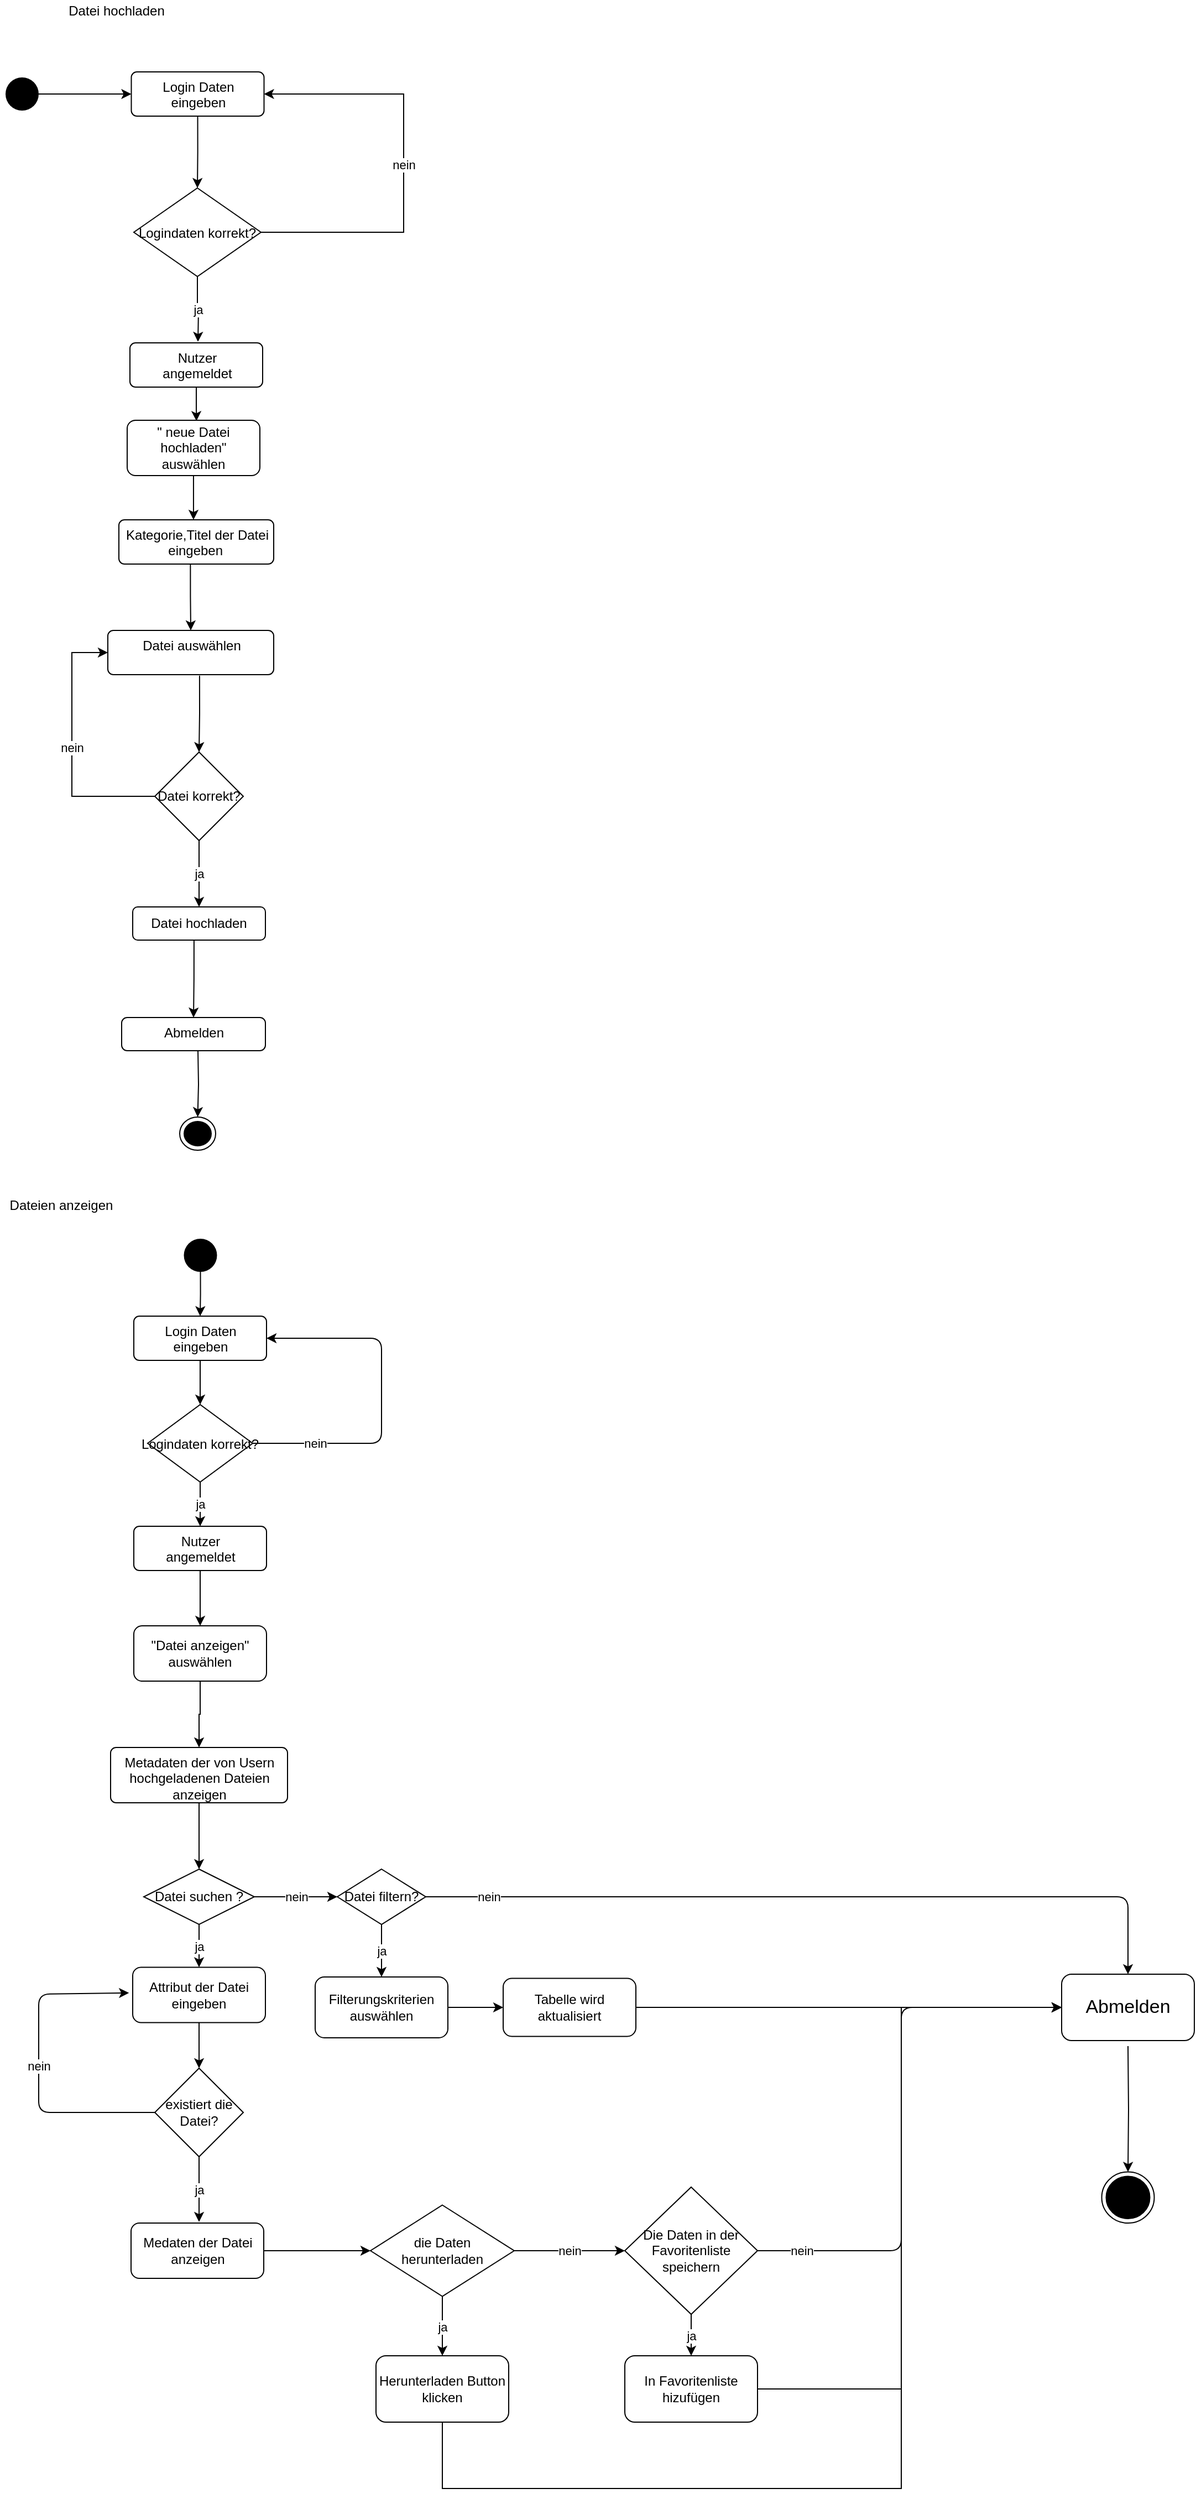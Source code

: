 <mxfile version="14.5.1" type="device"><diagram name="Page-1" id="0783ab3e-0a74-02c8-0abd-f7b4e66b4bec"><mxGraphModel dx="1024" dy="592" grid="1" gridSize="10" guides="1" tooltips="1" connect="1" arrows="1" fold="1" page="1" pageScale="1" pageWidth="850" pageHeight="1100" background="#ffffff" math="0" shadow="0"><root><mxCell id="0"/><mxCell id="1" parent="0"/><mxCell id="hPzzYrAb8E7ghjUKLBiH-5" value="" style="edgeStyle=orthogonalEdgeStyle;rounded=0;orthogonalLoop=1;jettySize=auto;html=1;" parent="1" source="hPzzYrAb8E7ghjUKLBiH-2" target="hPzzYrAb8E7ghjUKLBiH-3" edge="1"><mxGeometry relative="1" as="geometry"/></mxCell><mxCell id="hPzzYrAb8E7ghjUKLBiH-2" value="" style="ellipse;fillColor=#000000;strokeColor=none;" parent="1" vertex="1"><mxGeometry x="40" y="110" width="30" height="30" as="geometry"/></mxCell><mxCell id="hPzzYrAb8E7ghjUKLBiH-7" value="" style="edgeStyle=orthogonalEdgeStyle;rounded=0;orthogonalLoop=1;jettySize=auto;html=1;entryX=0.5;entryY=0;entryDx=0;entryDy=0;exitX=0.5;exitY=1;exitDx=0;exitDy=0;" parent="1" source="hPzzYrAb8E7ghjUKLBiH-3" target="hPzzYrAb8E7ghjUKLBiH-8" edge="1"><mxGeometry relative="1" as="geometry"><mxPoint x="260" y="180" as="targetPoint"/></mxGeometry></mxCell><mxCell id="hPzzYrAb8E7ghjUKLBiH-3" value="Login Daten &lt;br&gt;eingeben" style="html=1;align=center;verticalAlign=top;rounded=1;absoluteArcSize=1;arcSize=10;dashed=0;" parent="1" vertex="1"><mxGeometry x="153.75" y="105" width="120" height="40" as="geometry"/></mxCell><mxCell id="hPzzYrAb8E7ghjUKLBiH-21" value="ja" style="edgeStyle=orthogonalEdgeStyle;rounded=0;orthogonalLoop=1;jettySize=auto;html=1;" parent="1" source="hPzzYrAb8E7ghjUKLBiH-8" edge="1"><mxGeometry relative="1" as="geometry"><mxPoint x="214" y="349" as="targetPoint"/></mxGeometry></mxCell><mxCell id="hPzzYrAb8E7ghjUKLBiH-34" value="nein" style="edgeStyle=orthogonalEdgeStyle;rounded=0;orthogonalLoop=1;jettySize=auto;html=1;entryX=1;entryY=0.5;entryDx=0;entryDy=0;exitX=1;exitY=0.5;exitDx=0;exitDy=0;" parent="1" source="hPzzYrAb8E7ghjUKLBiH-8" target="hPzzYrAb8E7ghjUKLBiH-3" edge="1"><mxGeometry relative="1" as="geometry"><mxPoint x="400" y="120" as="targetPoint"/><Array as="points"><mxPoint x="400" y="250"/><mxPoint x="400" y="125"/></Array></mxGeometry></mxCell><mxCell id="hPzzYrAb8E7ghjUKLBiH-8" value="Logindaten korrekt?" style="rhombus;" parent="1" vertex="1"><mxGeometry x="156" y="210" width="115" height="80" as="geometry"/></mxCell><mxCell id="aOqFico7q1ccGF0r7xio-54" value="" style="edgeStyle=orthogonalEdgeStyle;rounded=0;orthogonalLoop=1;jettySize=auto;html=1;entryX=0.522;entryY=0.013;entryDx=0;entryDy=0;entryPerimeter=0;" parent="1" source="hPzzYrAb8E7ghjUKLBiH-11" target="aOqFico7q1ccGF0r7xio-53" edge="1"><mxGeometry relative="1" as="geometry"/></mxCell><mxCell id="hPzzYrAb8E7ghjUKLBiH-11" value="Nutzer &lt;br&gt;angemeldet" style="html=1;align=center;verticalAlign=top;rounded=1;absoluteArcSize=1;arcSize=10;dashed=0;" parent="1" vertex="1"><mxGeometry x="152.5" y="350" width="120" height="40" as="geometry"/></mxCell><mxCell id="hPzzYrAb8E7ghjUKLBiH-24" value="" style="edgeStyle=orthogonalEdgeStyle;rounded=0;orthogonalLoop=1;jettySize=auto;html=1;entryX=0.5;entryY=0;entryDx=0;entryDy=0;exitX=0.462;exitY=1.012;exitDx=0;exitDy=0;exitPerimeter=0;" parent="1" source="hPzzYrAb8E7ghjUKLBiH-14" target="hPzzYrAb8E7ghjUKLBiH-15" edge="1"><mxGeometry relative="1" as="geometry"><mxPoint x="220" y="710" as="targetPoint"/></mxGeometry></mxCell><mxCell id="hPzzYrAb8E7ghjUKLBiH-14" value="Kategorie,Titel der Datei&lt;br&gt;eingeben&amp;nbsp;" style="html=1;align=center;verticalAlign=top;rounded=1;absoluteArcSize=1;arcSize=10;dashed=0;" parent="1" vertex="1"><mxGeometry x="142.5" y="510" width="140" height="40" as="geometry"/></mxCell><mxCell id="aOqFico7q1ccGF0r7xio-44" value="" style="edgeStyle=orthogonalEdgeStyle;rounded=0;orthogonalLoop=1;jettySize=auto;html=1;exitX=0.553;exitY=1.022;exitDx=0;exitDy=0;exitPerimeter=0;" parent="1" source="hPzzYrAb8E7ghjUKLBiH-15" target="BYMB32LTLQM4GDu-llet-1" edge="1"><mxGeometry relative="1" as="geometry"/></mxCell><mxCell id="hPzzYrAb8E7ghjUKLBiH-15" value="Datei auswählen" style="html=1;align=center;verticalAlign=top;rounded=1;absoluteArcSize=1;arcSize=10;dashed=0;" parent="1" vertex="1"><mxGeometry x="132.5" y="610" width="150" height="40" as="geometry"/></mxCell><mxCell id="BYMB32LTLQM4GDu-llet-4" value="nein" style="edgeStyle=orthogonalEdgeStyle;rounded=0;orthogonalLoop=1;jettySize=auto;html=1;exitX=0;exitY=0.5;exitDx=0;exitDy=0;entryX=0;entryY=0.5;entryDx=0;entryDy=0;" parent="1" source="BYMB32LTLQM4GDu-llet-1" target="hPzzYrAb8E7ghjUKLBiH-15" edge="1"><mxGeometry relative="1" as="geometry"><Array as="points"><mxPoint x="100" y="760"/><mxPoint x="100" y="630"/></Array></mxGeometry></mxCell><mxCell id="BYMB32LTLQM4GDu-llet-1" value="Datei korrekt?" style="rhombus;whiteSpace=wrap;html=1;" parent="1" vertex="1"><mxGeometry x="175" y="720" width="80" height="80" as="geometry"/></mxCell><mxCell id="aOqFico7q1ccGF0r7xio-49" value="" style="edgeStyle=orthogonalEdgeStyle;rounded=0;orthogonalLoop=1;jettySize=auto;html=1;exitX=0.462;exitY=1.011;exitDx=0;exitDy=0;exitPerimeter=0;" parent="1" source="BYMB32LTLQM4GDu-llet-7" target="aOqFico7q1ccGF0r7xio-38" edge="1"><mxGeometry relative="1" as="geometry"/></mxCell><mxCell id="BYMB32LTLQM4GDu-llet-7" value="Datei hochladen" style="rounded=1;whiteSpace=wrap;html=1;" parent="1" vertex="1"><mxGeometry x="155" y="860" width="120" height="30" as="geometry"/></mxCell><mxCell id="aOqFico7q1ccGF0r7xio-48" value="" style="edgeStyle=orthogonalEdgeStyle;rounded=0;orthogonalLoop=1;jettySize=auto;html=1;" parent="1" target="aOqFico7q1ccGF0r7xio-39" edge="1"><mxGeometry relative="1" as="geometry"><mxPoint x="214" y="990" as="sourcePoint"/></mxGeometry></mxCell><mxCell id="aOqFico7q1ccGF0r7xio-38" value="Abmelden" style="html=1;align=center;verticalAlign=top;rounded=1;absoluteArcSize=1;arcSize=10;dashed=0;" parent="1" vertex="1"><mxGeometry x="145" y="960" width="130" height="30" as="geometry"/></mxCell><mxCell id="aOqFico7q1ccGF0r7xio-39" value="" style="ellipse;html=1;shape=endState;fillColor=#000000;strokeColor=#000000;" parent="1" vertex="1"><mxGeometry x="197.5" y="1050" width="32.5" height="30" as="geometry"/></mxCell><mxCell id="aOqFico7q1ccGF0r7xio-45" value="" style="endArrow=classic;html=1;exitX=0.5;exitY=1;exitDx=0;exitDy=0;entryX=0.5;entryY=0;entryDx=0;entryDy=0;" parent="1" source="BYMB32LTLQM4GDu-llet-1" target="BYMB32LTLQM4GDu-llet-7" edge="1"><mxGeometry relative="1" as="geometry"><mxPoint x="310" y="940" as="sourcePoint"/><mxPoint x="410" y="940" as="targetPoint"/><Array as="points"><mxPoint x="215" y="830"/></Array></mxGeometry></mxCell><mxCell id="aOqFico7q1ccGF0r7xio-46" value="ja" style="edgeLabel;resizable=0;html=1;align=center;verticalAlign=middle;" parent="aOqFico7q1ccGF0r7xio-45" connectable="0" vertex="1"><mxGeometry relative="1" as="geometry"/></mxCell><mxCell id="aOqFico7q1ccGF0r7xio-60" value="" style="edgeStyle=orthogonalEdgeStyle;rounded=0;orthogonalLoop=1;jettySize=auto;html=1;" parent="1" source="aOqFico7q1ccGF0r7xio-50" target="aOqFico7q1ccGF0r7xio-51" edge="1"><mxGeometry relative="1" as="geometry"/></mxCell><mxCell id="aOqFico7q1ccGF0r7xio-50" value="" style="ellipse;fillColor=#000000;strokeColor=none;" parent="1" vertex="1"><mxGeometry x="201.25" y="1160" width="30" height="30" as="geometry"/></mxCell><mxCell id="aOqFico7q1ccGF0r7xio-61" value="" style="edgeStyle=orthogonalEdgeStyle;rounded=0;orthogonalLoop=1;jettySize=auto;html=1;" parent="1" source="aOqFico7q1ccGF0r7xio-51" target="aOqFico7q1ccGF0r7xio-52" edge="1"><mxGeometry relative="1" as="geometry"/></mxCell><mxCell id="aOqFico7q1ccGF0r7xio-51" value="Login Daten &lt;br&gt;eingeben" style="html=1;align=center;verticalAlign=top;rounded=1;absoluteArcSize=1;arcSize=10;dashed=0;" parent="1" vertex="1"><mxGeometry x="156" y="1230" width="120" height="40" as="geometry"/></mxCell><mxCell id="aOqFico7q1ccGF0r7xio-52" value="Logindaten korrekt?" style="rhombus;" parent="1" vertex="1"><mxGeometry x="168.5" y="1310" width="95" height="70" as="geometry"/></mxCell><mxCell id="aOqFico7q1ccGF0r7xio-56" value="" style="edgeStyle=orthogonalEdgeStyle;rounded=0;orthogonalLoop=1;jettySize=auto;html=1;entryX=0.482;entryY=0;entryDx=0;entryDy=0;entryPerimeter=0;" parent="1" source="aOqFico7q1ccGF0r7xio-53" target="hPzzYrAb8E7ghjUKLBiH-14" edge="1"><mxGeometry relative="1" as="geometry"><mxPoint x="213" y="510" as="targetPoint"/></mxGeometry></mxCell><mxCell id="aOqFico7q1ccGF0r7xio-53" value="&quot; neue Datei hochladen&quot;&lt;br&gt;auswählen" style="rounded=1;whiteSpace=wrap;html=1;" parent="1" vertex="1"><mxGeometry x="150" y="420" width="120" height="50" as="geometry"/></mxCell><mxCell id="aOqFico7q1ccGF0r7xio-68" value="" style="edgeStyle=orthogonalEdgeStyle;rounded=0;orthogonalLoop=1;jettySize=auto;html=1;" parent="1" source="aOqFico7q1ccGF0r7xio-57" target="aOqFico7q1ccGF0r7xio-58" edge="1"><mxGeometry relative="1" as="geometry"/></mxCell><mxCell id="aOqFico7q1ccGF0r7xio-57" value="Nutzer &lt;br&gt;angemeldet" style="html=1;align=center;verticalAlign=top;rounded=1;absoluteArcSize=1;arcSize=10;dashed=0;" parent="1" vertex="1"><mxGeometry x="156" y="1420" width="120" height="40" as="geometry"/></mxCell><mxCell id="aOqFico7q1ccGF0r7xio-69" value="" style="edgeStyle=orthogonalEdgeStyle;rounded=0;orthogonalLoop=1;jettySize=auto;html=1;" parent="1" source="aOqFico7q1ccGF0r7xio-58" target="aOqFico7q1ccGF0r7xio-59" edge="1"><mxGeometry relative="1" as="geometry"/></mxCell><mxCell id="aOqFico7q1ccGF0r7xio-58" value="&quot;Datei anzeigen&quot;&lt;br&gt;auswählen" style="rounded=1;whiteSpace=wrap;html=1;" parent="1" vertex="1"><mxGeometry x="156" y="1510" width="120" height="50" as="geometry"/></mxCell><mxCell id="aOqFico7q1ccGF0r7xio-71" value="" style="edgeStyle=orthogonalEdgeStyle;rounded=0;orthogonalLoop=1;jettySize=auto;html=1;" parent="1" source="aOqFico7q1ccGF0r7xio-59" target="aOqFico7q1ccGF0r7xio-70" edge="1"><mxGeometry relative="1" as="geometry"/></mxCell><mxCell id="aOqFico7q1ccGF0r7xio-59" value="Metadaten der von Usern&lt;br&gt;hochgeladenen Dateien&lt;br&gt;anzeigen" style="html=1;align=center;verticalAlign=top;rounded=1;absoluteArcSize=1;arcSize=10;dashed=0;" parent="1" vertex="1"><mxGeometry x="135" y="1620" width="160" height="50" as="geometry"/></mxCell><mxCell id="aOqFico7q1ccGF0r7xio-62" value="" style="endArrow=classic;html=1;exitX=0.5;exitY=1;exitDx=0;exitDy=0;entryX=0.5;entryY=0;entryDx=0;entryDy=0;" parent="1" source="aOqFico7q1ccGF0r7xio-52" target="aOqFico7q1ccGF0r7xio-57" edge="1"><mxGeometry relative="1" as="geometry"><mxPoint x="330" y="1470" as="sourcePoint"/><mxPoint x="490" y="1470" as="targetPoint"/></mxGeometry></mxCell><mxCell id="aOqFico7q1ccGF0r7xio-63" value="ja" style="edgeLabel;resizable=0;html=1;align=center;verticalAlign=middle;" parent="aOqFico7q1ccGF0r7xio-62" connectable="0" vertex="1"><mxGeometry relative="1" as="geometry"/></mxCell><mxCell id="aOqFico7q1ccGF0r7xio-65" value="" style="endArrow=classic;html=1;entryX=1;entryY=0.5;entryDx=0;entryDy=0;exitX=1;exitY=0.5;exitDx=0;exitDy=0;" parent="1" target="aOqFico7q1ccGF0r7xio-51" edge="1" source="aOqFico7q1ccGF0r7xio-52"><mxGeometry relative="1" as="geometry"><mxPoint x="280" y="1430" as="sourcePoint"/><mxPoint x="390" y="1250" as="targetPoint"/><Array as="points"><mxPoint x="380" y="1345"/><mxPoint x="380" y="1250"/></Array></mxGeometry></mxCell><mxCell id="aOqFico7q1ccGF0r7xio-66" value="nein" style="edgeLabel;resizable=0;html=1;align=center;verticalAlign=middle;" parent="aOqFico7q1ccGF0r7xio-65" connectable="0" vertex="1"><mxGeometry relative="1" as="geometry"><mxPoint x="-60" y="41.12" as="offset"/></mxGeometry></mxCell><mxCell id="aOqFico7q1ccGF0r7xio-70" value="Datei suchen ?" style="rhombus;whiteSpace=wrap;html=1;" parent="1" vertex="1"><mxGeometry x="165" y="1730" width="100" height="50" as="geometry"/></mxCell><mxCell id="aOqFico7q1ccGF0r7xio-77" value="" style="edgeStyle=orthogonalEdgeStyle;rounded=0;orthogonalLoop=1;jettySize=auto;html=1;" parent="1" source="aOqFico7q1ccGF0r7xio-72" target="aOqFico7q1ccGF0r7xio-73" edge="1"><mxGeometry relative="1" as="geometry"/></mxCell><mxCell id="aOqFico7q1ccGF0r7xio-72" value="Attribut der Datei eingeben" style="rounded=1;whiteSpace=wrap;html=1;" parent="1" vertex="1"><mxGeometry x="155" y="1818.75" width="120" height="50" as="geometry"/></mxCell><mxCell id="aOqFico7q1ccGF0r7xio-73" value="existiert die Datei?" style="rhombus;whiteSpace=wrap;html=1;" parent="1" vertex="1"><mxGeometry x="175" y="1910" width="80" height="80" as="geometry"/></mxCell><mxCell id="aOqFico7q1ccGF0r7xio-74" value="" style="endArrow=classic;html=1;exitX=0.5;exitY=1;exitDx=0;exitDy=0;entryX=0.5;entryY=0;entryDx=0;entryDy=0;" parent="1" source="aOqFico7q1ccGF0r7xio-70" target="aOqFico7q1ccGF0r7xio-72" edge="1"><mxGeometry relative="1" as="geometry"><mxPoint x="330" y="1860" as="sourcePoint"/><mxPoint x="221" y="1818" as="targetPoint"/></mxGeometry></mxCell><mxCell id="aOqFico7q1ccGF0r7xio-75" value="ja" style="edgeLabel;resizable=0;html=1;align=center;verticalAlign=middle;" parent="aOqFico7q1ccGF0r7xio-74" connectable="0" vertex="1"><mxGeometry relative="1" as="geometry"/></mxCell><mxCell id="aOqFico7q1ccGF0r7xio-78" value="" style="endArrow=classic;html=1;exitX=0.5;exitY=1;exitDx=0;exitDy=0;" parent="1" source="aOqFico7q1ccGF0r7xio-73" edge="1"><mxGeometry relative="1" as="geometry"><mxPoint x="330" y="2060" as="sourcePoint"/><mxPoint x="215" y="2049" as="targetPoint"/><Array as="points"/></mxGeometry></mxCell><mxCell id="aOqFico7q1ccGF0r7xio-79" value="ja" style="edgeLabel;resizable=0;html=1;align=center;verticalAlign=middle;" parent="aOqFico7q1ccGF0r7xio-78" connectable="0" vertex="1"><mxGeometry relative="1" as="geometry"/></mxCell><mxCell id="yEHwXGjn2e_AbhbyDurG-6" style="edgeStyle=orthogonalEdgeStyle;rounded=0;orthogonalLoop=1;jettySize=auto;html=1;" parent="1" source="aOqFico7q1ccGF0r7xio-81" edge="1"><mxGeometry relative="1" as="geometry"><mxPoint x="370" y="2075" as="targetPoint"/></mxGeometry></mxCell><mxCell id="aOqFico7q1ccGF0r7xio-81" value="Medaten der Datei anzeigen" style="rounded=1;whiteSpace=wrap;html=1;" parent="1" vertex="1"><mxGeometry x="153.5" y="2050" width="120" height="50" as="geometry"/></mxCell><mxCell id="aOqFico7q1ccGF0r7xio-82" value="" style="endArrow=classic;html=1;exitX=0;exitY=0.5;exitDx=0;exitDy=0;entryX=-0.028;entryY=0.463;entryDx=0;entryDy=0;entryPerimeter=0;" parent="1" source="aOqFico7q1ccGF0r7xio-73" target="aOqFico7q1ccGF0r7xio-72" edge="1"><mxGeometry relative="1" as="geometry"><mxPoint x="360" y="2050" as="sourcePoint"/><mxPoint x="270" y="1840" as="targetPoint"/><Array as="points"><mxPoint x="70" y="1950"/><mxPoint x="70" y="1900"/><mxPoint x="70" y="1843"/></Array></mxGeometry></mxCell><mxCell id="aOqFico7q1ccGF0r7xio-83" value="nein" style="edgeLabel;resizable=0;html=1;align=center;verticalAlign=middle;" parent="aOqFico7q1ccGF0r7xio-82" connectable="0" vertex="1"><mxGeometry relative="1" as="geometry"/></mxCell><mxCell id="aOqFico7q1ccGF0r7xio-84" value="" style="endArrow=classic;html=1;exitX=1;exitY=0.5;exitDx=0;exitDy=0;entryX=0;entryY=0.5;entryDx=0;entryDy=0;" parent="1" source="aOqFico7q1ccGF0r7xio-70" target="aOqFico7q1ccGF0r7xio-87" edge="1"><mxGeometry relative="1" as="geometry"><mxPoint x="360" y="1750" as="sourcePoint"/><mxPoint x="320" y="1755" as="targetPoint"/></mxGeometry></mxCell><mxCell id="aOqFico7q1ccGF0r7xio-85" value="nein" style="edgeLabel;resizable=0;html=1;align=center;verticalAlign=middle;" parent="aOqFico7q1ccGF0r7xio-84" connectable="0" vertex="1"><mxGeometry relative="1" as="geometry"/></mxCell><mxCell id="aOqFico7q1ccGF0r7xio-87" value="Datei filtern?" style="rhombus;whiteSpace=wrap;html=1;" parent="1" vertex="1"><mxGeometry x="340" y="1730" width="80" height="50" as="geometry"/></mxCell><mxCell id="xd7uWJq0kS5bG1mlaw0n-7" value="" style="edgeStyle=orthogonalEdgeStyle;rounded=0;orthogonalLoop=1;jettySize=auto;html=1;" parent="1" source="xd7uWJq0kS5bG1mlaw0n-1" target="xd7uWJq0kS5bG1mlaw0n-4" edge="1"><mxGeometry relative="1" as="geometry"/></mxCell><mxCell id="xd7uWJq0kS5bG1mlaw0n-1" value="Filterungskriterien auswählen" style="rounded=1;whiteSpace=wrap;html=1;" parent="1" vertex="1"><mxGeometry x="320" y="1827.5" width="120" height="55" as="geometry"/></mxCell><mxCell id="xd7uWJq0kS5bG1mlaw0n-2" value="j" style="endArrow=classic;html=1;exitX=0.5;exitY=1;exitDx=0;exitDy=0;entryX=0.5;entryY=0;entryDx=0;entryDy=0;" parent="1" source="aOqFico7q1ccGF0r7xio-87" target="xd7uWJq0kS5bG1mlaw0n-1" edge="1"><mxGeometry relative="1" as="geometry"><mxPoint x="360" y="1840" as="sourcePoint"/><mxPoint x="460" y="1840" as="targetPoint"/></mxGeometry></mxCell><mxCell id="xd7uWJq0kS5bG1mlaw0n-3" value="ja" style="edgeLabel;resizable=0;html=1;align=center;verticalAlign=middle;" parent="xd7uWJq0kS5bG1mlaw0n-2" connectable="0" vertex="1"><mxGeometry relative="1" as="geometry"/></mxCell><mxCell id="xd7uWJq0kS5bG1mlaw0n-8" value="" style="edgeStyle=orthogonalEdgeStyle;rounded=0;orthogonalLoop=1;jettySize=auto;html=1;" parent="1" source="xd7uWJq0kS5bG1mlaw0n-4" target="yEHwXGjn2e_AbhbyDurG-31" edge="1"><mxGeometry relative="1" as="geometry"><mxPoint x="960" y="1855" as="targetPoint"/></mxGeometry></mxCell><mxCell id="xd7uWJq0kS5bG1mlaw0n-4" value="Tabelle wird aktualisiert" style="rounded=1;whiteSpace=wrap;html=1;" parent="1" vertex="1"><mxGeometry x="490" y="1828.75" width="120" height="52.5" as="geometry"/></mxCell><mxCell id="xd7uWJq0kS5bG1mlaw0n-9" value="" style="edgeStyle=orthogonalEdgeStyle;rounded=0;orthogonalLoop=1;jettySize=auto;html=1;" parent="1" target="xd7uWJq0kS5bG1mlaw0n-6" edge="1"><mxGeometry relative="1" as="geometry"><mxPoint x="1055" y="1890" as="sourcePoint"/></mxGeometry></mxCell><mxCell id="xd7uWJq0kS5bG1mlaw0n-6" value="" style="ellipse;html=1;shape=endState;fillColor=#000000;strokeColor=#000000;" parent="1" vertex="1"><mxGeometry x="1031.25" y="2003.75" width="47.5" height="46.25" as="geometry"/></mxCell><mxCell id="xd7uWJq0kS5bG1mlaw0n-10" value="" style="endArrow=classic;html=1;exitX=1;exitY=0.5;exitDx=0;exitDy=0;entryX=0.5;entryY=0;entryDx=0;entryDy=0;" parent="1" source="aOqFico7q1ccGF0r7xio-87" target="yEHwXGjn2e_AbhbyDurG-31" edge="1"><mxGeometry relative="1" as="geometry"><mxPoint x="360" y="1840" as="sourcePoint"/><mxPoint x="1050" y="1821" as="targetPoint"/><Array as="points"><mxPoint x="940" y="1755"/><mxPoint x="1055" y="1755"/></Array></mxGeometry></mxCell><mxCell id="xd7uWJq0kS5bG1mlaw0n-11" value="nein" style="edgeLabel;resizable=0;html=1;align=center;verticalAlign=middle;" parent="xd7uWJq0kS5bG1mlaw0n-10" connectable="0" vertex="1"><mxGeometry relative="1" as="geometry"><mxPoint x="-295.83" as="offset"/></mxGeometry></mxCell><mxCell id="xd7uWJq0kS5bG1mlaw0n-26" value="Datei hochladen" style="text;html=1;align=center;verticalAlign=middle;resizable=0;points=[];autosize=1;" parent="1" vertex="1"><mxGeometry x="90" y="40" width="100" height="20" as="geometry"/></mxCell><mxCell id="xd7uWJq0kS5bG1mlaw0n-27" value="Dateien anzeigen" style="text;html=1;align=center;verticalAlign=middle;resizable=0;points=[];autosize=1;" parent="1" vertex="1"><mxGeometry x="35" y="1120" width="110" height="20" as="geometry"/></mxCell><mxCell id="yEHwXGjn2e_AbhbyDurG-8" value="die Daten herunterladen" style="rhombus;whiteSpace=wrap;html=1;" parent="1" vertex="1"><mxGeometry x="370" y="2033.75" width="130" height="82.5" as="geometry"/></mxCell><mxCell id="yEHwXGjn2e_AbhbyDurG-13" value="" style="endArrow=classic;html=1;exitX=0.5;exitY=1;exitDx=0;exitDy=0;" parent="1" source="yEHwXGjn2e_AbhbyDurG-8" edge="1"><mxGeometry relative="1" as="geometry"><mxPoint x="250" y="2220" as="sourcePoint"/><mxPoint x="435" y="2170" as="targetPoint"/><Array as="points"/></mxGeometry></mxCell><mxCell id="yEHwXGjn2e_AbhbyDurG-14" value="ja" style="edgeLabel;resizable=0;html=1;align=center;verticalAlign=middle;" parent="yEHwXGjn2e_AbhbyDurG-13" connectable="0" vertex="1"><mxGeometry relative="1" as="geometry"/></mxCell><mxCell id="yEHwXGjn2e_AbhbyDurG-29" style="edgeStyle=orthogonalEdgeStyle;rounded=0;orthogonalLoop=1;jettySize=auto;html=1;entryX=0;entryY=0.5;entryDx=0;entryDy=0;" parent="1" source="yEHwXGjn2e_AbhbyDurG-15" target="yEHwXGjn2e_AbhbyDurG-31" edge="1"><mxGeometry relative="1" as="geometry"><mxPoint x="960" y="1855" as="targetPoint"/><Array as="points"><mxPoint x="435" y="2290"/><mxPoint x="850" y="2290"/><mxPoint x="850" y="1855"/></Array></mxGeometry></mxCell><mxCell id="yEHwXGjn2e_AbhbyDurG-15" value="Herunterladen Button klicken" style="rounded=1;whiteSpace=wrap;html=1;" parent="1" vertex="1"><mxGeometry x="375" y="2170" width="120" height="60" as="geometry"/></mxCell><mxCell id="yEHwXGjn2e_AbhbyDurG-17" value="" style="endArrow=classic;html=1;exitX=1;exitY=0.5;exitDx=0;exitDy=0;" parent="1" source="yEHwXGjn2e_AbhbyDurG-8" edge="1"><mxGeometry relative="1" as="geometry"><mxPoint x="500" y="1990" as="sourcePoint"/><mxPoint x="600" y="2075" as="targetPoint"/></mxGeometry></mxCell><mxCell id="yEHwXGjn2e_AbhbyDurG-18" value="nein" style="edgeLabel;resizable=0;html=1;align=center;verticalAlign=middle;" parent="yEHwXGjn2e_AbhbyDurG-17" connectable="0" vertex="1"><mxGeometry relative="1" as="geometry"/></mxCell><mxCell id="yEHwXGjn2e_AbhbyDurG-20" value="Die Daten in der Favoritenliste speichern" style="rhombus;whiteSpace=wrap;html=1;" parent="1" vertex="1"><mxGeometry x="600" y="2017.5" width="120" height="115" as="geometry"/></mxCell><mxCell id="yEHwXGjn2e_AbhbyDurG-21" value="" style="endArrow=classic;html=1;exitX=0.5;exitY=1;exitDx=0;exitDy=0;entryX=0.5;entryY=0;entryDx=0;entryDy=0;" parent="1" source="yEHwXGjn2e_AbhbyDurG-20" target="yEHwXGjn2e_AbhbyDurG-23" edge="1"><mxGeometry relative="1" as="geometry"><mxPoint x="500" y="2210" as="sourcePoint"/><mxPoint x="660" y="2160" as="targetPoint"/></mxGeometry></mxCell><mxCell id="yEHwXGjn2e_AbhbyDurG-22" value="ja" style="edgeLabel;resizable=0;html=1;align=center;verticalAlign=middle;" parent="yEHwXGjn2e_AbhbyDurG-21" connectable="0" vertex="1"><mxGeometry relative="1" as="geometry"/></mxCell><mxCell id="yEHwXGjn2e_AbhbyDurG-30" style="edgeStyle=orthogonalEdgeStyle;rounded=0;orthogonalLoop=1;jettySize=auto;html=1;entryX=0;entryY=0.5;entryDx=0;entryDy=0;" parent="1" source="yEHwXGjn2e_AbhbyDurG-23" target="yEHwXGjn2e_AbhbyDurG-31" edge="1"><mxGeometry relative="1" as="geometry"><mxPoint x="960" y="1855" as="targetPoint"/><Array as="points"><mxPoint x="850" y="2200"/><mxPoint x="850" y="1855"/></Array></mxGeometry></mxCell><mxCell id="yEHwXGjn2e_AbhbyDurG-23" value="In Favoritenliste hizufügen" style="rounded=1;whiteSpace=wrap;html=1;" parent="1" vertex="1"><mxGeometry x="600" y="2170" width="120" height="60" as="geometry"/></mxCell><mxCell id="yEHwXGjn2e_AbhbyDurG-27" value="" style="endArrow=classic;html=1;exitX=1;exitY=0.5;exitDx=0;exitDy=0;entryX=0;entryY=0.5;entryDx=0;entryDy=0;" parent="1" source="yEHwXGjn2e_AbhbyDurG-20" target="yEHwXGjn2e_AbhbyDurG-31" edge="1"><mxGeometry relative="1" as="geometry"><mxPoint x="630" y="2300" as="sourcePoint"/><mxPoint x="960" y="1855" as="targetPoint"/><Array as="points"><mxPoint x="850" y="2075"/><mxPoint x="850" y="1855"/></Array></mxGeometry></mxCell><mxCell id="yEHwXGjn2e_AbhbyDurG-28" value="nein" style="edgeLabel;resizable=0;html=1;align=center;verticalAlign=middle;" parent="yEHwXGjn2e_AbhbyDurG-27" connectable="0" vertex="1"><mxGeometry relative="1" as="geometry"><mxPoint x="-90" y="117.62" as="offset"/></mxGeometry></mxCell><mxCell id="yEHwXGjn2e_AbhbyDurG-31" value="&lt;font style=&quot;font-size: 17px&quot;&gt;Abmelden&lt;/font&gt;" style="rounded=1;whiteSpace=wrap;html=1;" parent="1" vertex="1"><mxGeometry x="995" y="1825" width="120" height="60" as="geometry"/></mxCell></root></mxGraphModel></diagram></mxfile>